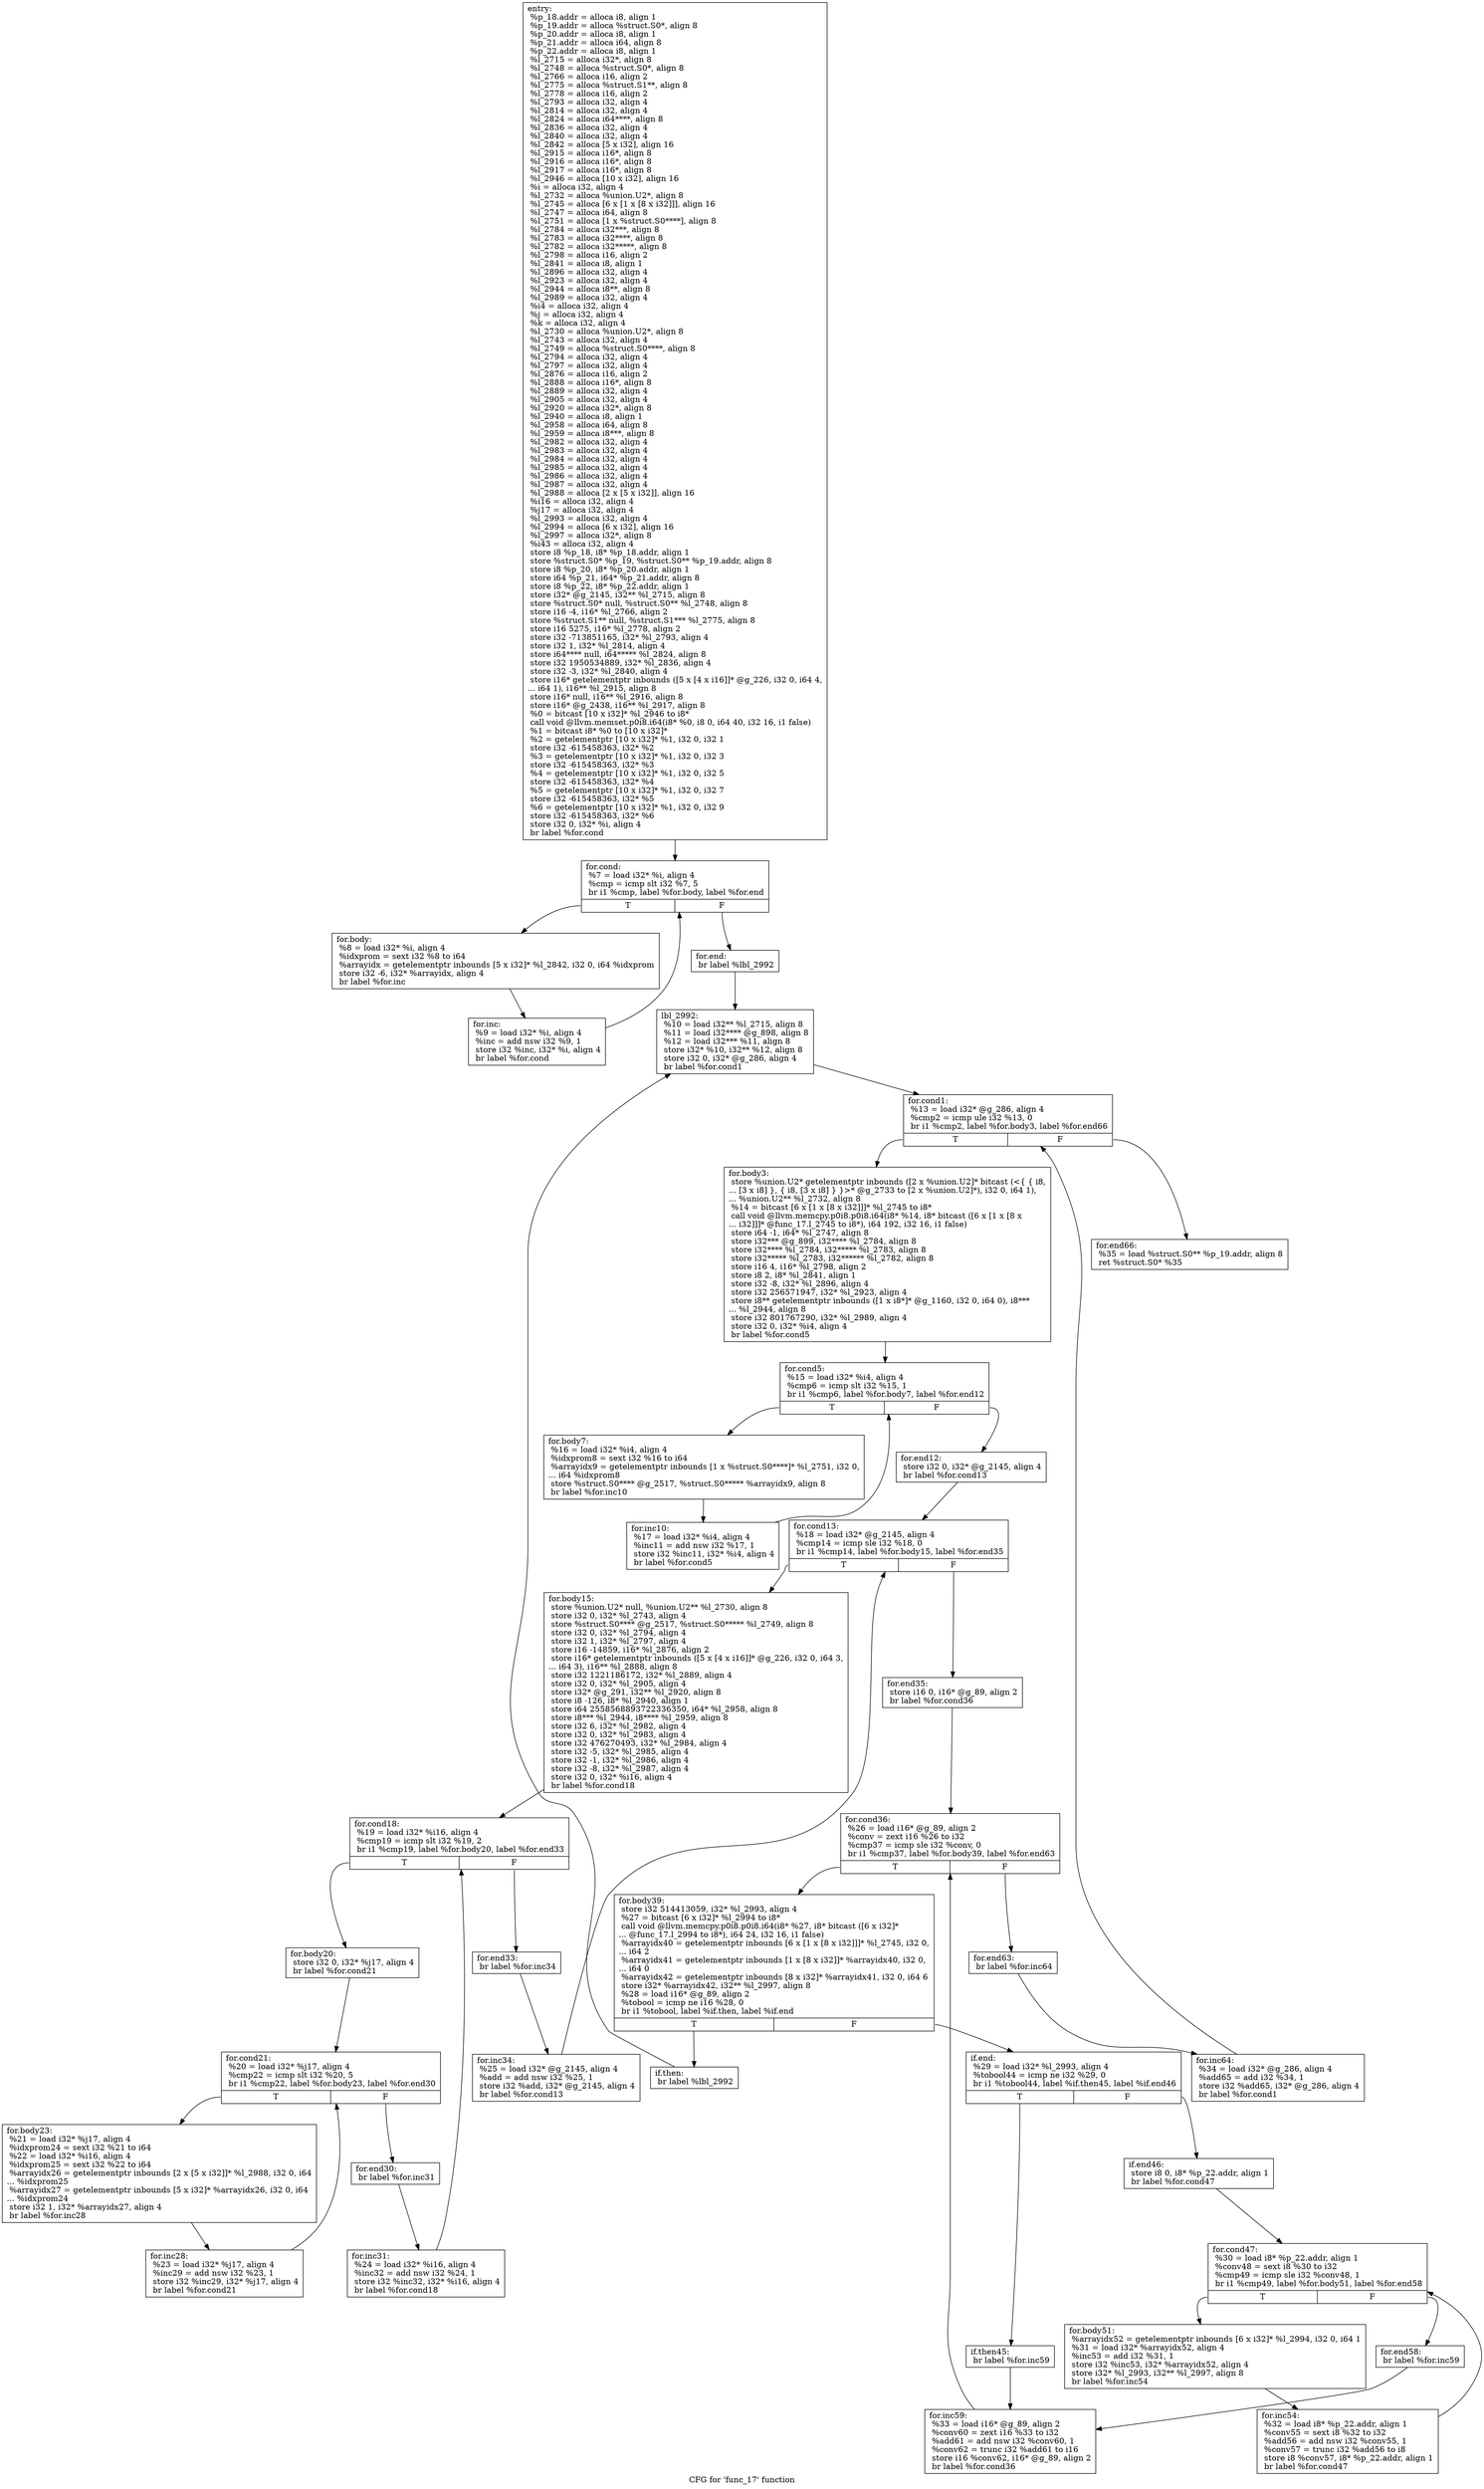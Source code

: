 digraph "CFG for 'func_17' function" {
	label="CFG for 'func_17' function";

	Node0xb7b66b0 [shape=record,label="{entry:\l  %p_18.addr = alloca i8, align 1\l  %p_19.addr = alloca %struct.S0*, align 8\l  %p_20.addr = alloca i8, align 1\l  %p_21.addr = alloca i64, align 8\l  %p_22.addr = alloca i8, align 1\l  %l_2715 = alloca i32*, align 8\l  %l_2748 = alloca %struct.S0*, align 8\l  %l_2766 = alloca i16, align 2\l  %l_2775 = alloca %struct.S1**, align 8\l  %l_2778 = alloca i16, align 2\l  %l_2793 = alloca i32, align 4\l  %l_2814 = alloca i32, align 4\l  %l_2824 = alloca i64****, align 8\l  %l_2836 = alloca i32, align 4\l  %l_2840 = alloca i32, align 4\l  %l_2842 = alloca [5 x i32], align 16\l  %l_2915 = alloca i16*, align 8\l  %l_2916 = alloca i16*, align 8\l  %l_2917 = alloca i16*, align 8\l  %l_2946 = alloca [10 x i32], align 16\l  %i = alloca i32, align 4\l  %l_2732 = alloca %union.U2*, align 8\l  %l_2745 = alloca [6 x [1 x [8 x i32]]], align 16\l  %l_2747 = alloca i64, align 8\l  %l_2751 = alloca [1 x %struct.S0****], align 8\l  %l_2784 = alloca i32***, align 8\l  %l_2783 = alloca i32****, align 8\l  %l_2782 = alloca i32*****, align 8\l  %l_2798 = alloca i16, align 2\l  %l_2841 = alloca i8, align 1\l  %l_2896 = alloca i32, align 4\l  %l_2923 = alloca i32, align 4\l  %l_2944 = alloca i8**, align 8\l  %l_2989 = alloca i32, align 4\l  %i4 = alloca i32, align 4\l  %j = alloca i32, align 4\l  %k = alloca i32, align 4\l  %l_2730 = alloca %union.U2*, align 8\l  %l_2743 = alloca i32, align 4\l  %l_2749 = alloca %struct.S0****, align 8\l  %l_2794 = alloca i32, align 4\l  %l_2797 = alloca i32, align 4\l  %l_2876 = alloca i16, align 2\l  %l_2888 = alloca i16*, align 8\l  %l_2889 = alloca i32, align 4\l  %l_2905 = alloca i32, align 4\l  %l_2920 = alloca i32*, align 8\l  %l_2940 = alloca i8, align 1\l  %l_2958 = alloca i64, align 8\l  %l_2959 = alloca i8***, align 8\l  %l_2982 = alloca i32, align 4\l  %l_2983 = alloca i32, align 4\l  %l_2984 = alloca i32, align 4\l  %l_2985 = alloca i32, align 4\l  %l_2986 = alloca i32, align 4\l  %l_2987 = alloca i32, align 4\l  %l_2988 = alloca [2 x [5 x i32]], align 16\l  %i16 = alloca i32, align 4\l  %j17 = alloca i32, align 4\l  %l_2993 = alloca i32, align 4\l  %l_2994 = alloca [6 x i32], align 16\l  %l_2997 = alloca i32*, align 8\l  %i43 = alloca i32, align 4\l  store i8 %p_18, i8* %p_18.addr, align 1\l  store %struct.S0* %p_19, %struct.S0** %p_19.addr, align 8\l  store i8 %p_20, i8* %p_20.addr, align 1\l  store i64 %p_21, i64* %p_21.addr, align 8\l  store i8 %p_22, i8* %p_22.addr, align 1\l  store i32* @g_2145, i32** %l_2715, align 8\l  store %struct.S0* null, %struct.S0** %l_2748, align 8\l  store i16 -4, i16* %l_2766, align 2\l  store %struct.S1** null, %struct.S1*** %l_2775, align 8\l  store i16 5275, i16* %l_2778, align 2\l  store i32 -713851165, i32* %l_2793, align 4\l  store i32 1, i32* %l_2814, align 4\l  store i64**** null, i64***** %l_2824, align 8\l  store i32 1950534889, i32* %l_2836, align 4\l  store i32 -3, i32* %l_2840, align 4\l  store i16* getelementptr inbounds ([5 x [4 x i16]]* @g_226, i32 0, i64 4,\l... i64 1), i16** %l_2915, align 8\l  store i16* null, i16** %l_2916, align 8\l  store i16* @g_2438, i16** %l_2917, align 8\l  %0 = bitcast [10 x i32]* %l_2946 to i8*\l  call void @llvm.memset.p0i8.i64(i8* %0, i8 0, i64 40, i32 16, i1 false)\l  %1 = bitcast i8* %0 to [10 x i32]*\l  %2 = getelementptr [10 x i32]* %1, i32 0, i32 1\l  store i32 -615458363, i32* %2\l  %3 = getelementptr [10 x i32]* %1, i32 0, i32 3\l  store i32 -615458363, i32* %3\l  %4 = getelementptr [10 x i32]* %1, i32 0, i32 5\l  store i32 -615458363, i32* %4\l  %5 = getelementptr [10 x i32]* %1, i32 0, i32 7\l  store i32 -615458363, i32* %5\l  %6 = getelementptr [10 x i32]* %1, i32 0, i32 9\l  store i32 -615458363, i32* %6\l  store i32 0, i32* %i, align 4\l  br label %for.cond\l}"];
	Node0xb7b66b0 -> Node0xb7b66e0;
	Node0xb7b66e0 [shape=record,label="{for.cond:                                         \l  %7 = load i32* %i, align 4\l  %cmp = icmp slt i32 %7, 5\l  br i1 %cmp, label %for.body, label %for.end\l|{<s0>T|<s1>F}}"];
	Node0xb7b66e0:s0 -> Node0xb7b6710;
	Node0xb7b66e0:s1 -> Node0xb7b6770;
	Node0xb7b6710 [shape=record,label="{for.body:                                         \l  %8 = load i32* %i, align 4\l  %idxprom = sext i32 %8 to i64\l  %arrayidx = getelementptr inbounds [5 x i32]* %l_2842, i32 0, i64 %idxprom\l  store i32 -6, i32* %arrayidx, align 4\l  br label %for.inc\l}"];
	Node0xb7b6710 -> Node0xb7b6740;
	Node0xb7b6740 [shape=record,label="{for.inc:                                          \l  %9 = load i32* %i, align 4\l  %inc = add nsw i32 %9, 1\l  store i32 %inc, i32* %i, align 4\l  br label %for.cond\l}"];
	Node0xb7b6740 -> Node0xb7b66e0;
	Node0xb7b6770 [shape=record,label="{for.end:                                          \l  br label %lbl_2992\l}"];
	Node0xb7b6770 -> Node0xb7b67a0;
	Node0xb7b67a0 [shape=record,label="{lbl_2992:                                         \l  %10 = load i32** %l_2715, align 8\l  %11 = load i32**** @g_898, align 8\l  %12 = load i32*** %11, align 8\l  store i32* %10, i32** %12, align 8\l  store i32 0, i32* @g_286, align 4\l  br label %for.cond1\l}"];
	Node0xb7b67a0 -> Node0xb7b67d0;
	Node0xb7b67d0 [shape=record,label="{for.cond1:                                        \l  %13 = load i32* @g_286, align 4\l  %cmp2 = icmp ule i32 %13, 0\l  br i1 %cmp2, label %for.body3, label %for.end66\l|{<s0>T|<s1>F}}"];
	Node0xb7b67d0:s0 -> Node0xb7b6800;
	Node0xb7b67d0:s1 -> Node0xb7b6da0;
	Node0xb7b6800 [shape=record,label="{for.body3:                                        \l  store %union.U2* getelementptr inbounds ([2 x %union.U2]* bitcast (\<\{ \{ i8,\l... [3 x i8] \}, \{ i8, [3 x i8] \} \}\>* @g_2733 to [2 x %union.U2]*), i32 0, i64 1),\l... %union.U2** %l_2732, align 8\l  %14 = bitcast [6 x [1 x [8 x i32]]]* %l_2745 to i8*\l  call void @llvm.memcpy.p0i8.p0i8.i64(i8* %14, i8* bitcast ([6 x [1 x [8 x\l... i32]]]* @func_17.l_2745 to i8*), i64 192, i32 16, i1 false)\l  store i64 -1, i64* %l_2747, align 8\l  store i32*** @g_899, i32**** %l_2784, align 8\l  store i32**** %l_2784, i32***** %l_2783, align 8\l  store i32***** %l_2783, i32****** %l_2782, align 8\l  store i16 4, i16* %l_2798, align 2\l  store i8 2, i8* %l_2841, align 1\l  store i32 -8, i32* %l_2896, align 4\l  store i32 256571947, i32* %l_2923, align 4\l  store i8** getelementptr inbounds ([1 x i8*]* @g_1160, i32 0, i64 0), i8***\l... %l_2944, align 8\l  store i32 801767290, i32* %l_2989, align 4\l  store i32 0, i32* %i4, align 4\l  br label %for.cond5\l}"];
	Node0xb7b6800 -> Node0xb7b6830;
	Node0xb7b6830 [shape=record,label="{for.cond5:                                        \l  %15 = load i32* %i4, align 4\l  %cmp6 = icmp slt i32 %15, 1\l  br i1 %cmp6, label %for.body7, label %for.end12\l|{<s0>T|<s1>F}}"];
	Node0xb7b6830:s0 -> Node0xb7b6860;
	Node0xb7b6830:s1 -> Node0xb7b68c0;
	Node0xb7b6860 [shape=record,label="{for.body7:                                        \l  %16 = load i32* %i4, align 4\l  %idxprom8 = sext i32 %16 to i64\l  %arrayidx9 = getelementptr inbounds [1 x %struct.S0****]* %l_2751, i32 0,\l... i64 %idxprom8\l  store %struct.S0**** @g_2517, %struct.S0***** %arrayidx9, align 8\l  br label %for.inc10\l}"];
	Node0xb7b6860 -> Node0xb7b6890;
	Node0xb7b6890 [shape=record,label="{for.inc10:                                        \l  %17 = load i32* %i4, align 4\l  %inc11 = add nsw i32 %17, 1\l  store i32 %inc11, i32* %i4, align 4\l  br label %for.cond5\l}"];
	Node0xb7b6890 -> Node0xb7b6830;
	Node0xb7b68c0 [shape=record,label="{for.end12:                                        \l  store i32 0, i32* @g_2145, align 4\l  br label %for.cond13\l}"];
	Node0xb7b68c0 -> Node0xb7b68f0;
	Node0xb7b68f0 [shape=record,label="{for.cond13:                                       \l  %18 = load i32* @g_2145, align 4\l  %cmp14 = icmp sle i32 %18, 0\l  br i1 %cmp14, label %for.body15, label %for.end35\l|{<s0>T|<s1>F}}"];
	Node0xb7b68f0:s0 -> Node0xb7b6920;
	Node0xb7b68f0:s1 -> Node0xb7b6b00;
	Node0xb7b6920 [shape=record,label="{for.body15:                                       \l  store %union.U2* null, %union.U2** %l_2730, align 8\l  store i32 0, i32* %l_2743, align 4\l  store %struct.S0**** @g_2517, %struct.S0***** %l_2749, align 8\l  store i32 0, i32* %l_2794, align 4\l  store i32 1, i32* %l_2797, align 4\l  store i16 -14859, i16* %l_2876, align 2\l  store i16* getelementptr inbounds ([5 x [4 x i16]]* @g_226, i32 0, i64 3,\l... i64 3), i16** %l_2888, align 8\l  store i32 1221186172, i32* %l_2889, align 4\l  store i32 0, i32* %l_2905, align 4\l  store i32* @g_291, i32** %l_2920, align 8\l  store i8 -126, i8* %l_2940, align 1\l  store i64 2558568893722336350, i64* %l_2958, align 8\l  store i8*** %l_2944, i8**** %l_2959, align 8\l  store i32 6, i32* %l_2982, align 4\l  store i32 0, i32* %l_2983, align 4\l  store i32 476270493, i32* %l_2984, align 4\l  store i32 -5, i32* %l_2985, align 4\l  store i32 -1, i32* %l_2986, align 4\l  store i32 -8, i32* %l_2987, align 4\l  store i32 0, i32* %i16, align 4\l  br label %for.cond18\l}"];
	Node0xb7b6920 -> Node0xb7b6950;
	Node0xb7b6950 [shape=record,label="{for.cond18:                                       \l  %19 = load i32* %i16, align 4\l  %cmp19 = icmp slt i32 %19, 2\l  br i1 %cmp19, label %for.body20, label %for.end33\l|{<s0>T|<s1>F}}"];
	Node0xb7b6950:s0 -> Node0xb7b6980;
	Node0xb7b6950:s1 -> Node0xb7b6aa0;
	Node0xb7b6980 [shape=record,label="{for.body20:                                       \l  store i32 0, i32* %j17, align 4\l  br label %for.cond21\l}"];
	Node0xb7b6980 -> Node0xb7b69b0;
	Node0xb7b69b0 [shape=record,label="{for.cond21:                                       \l  %20 = load i32* %j17, align 4\l  %cmp22 = icmp slt i32 %20, 5\l  br i1 %cmp22, label %for.body23, label %for.end30\l|{<s0>T|<s1>F}}"];
	Node0xb7b69b0:s0 -> Node0xb7b69e0;
	Node0xb7b69b0:s1 -> Node0xb7b6a40;
	Node0xb7b69e0 [shape=record,label="{for.body23:                                       \l  %21 = load i32* %j17, align 4\l  %idxprom24 = sext i32 %21 to i64\l  %22 = load i32* %i16, align 4\l  %idxprom25 = sext i32 %22 to i64\l  %arrayidx26 = getelementptr inbounds [2 x [5 x i32]]* %l_2988, i32 0, i64\l... %idxprom25\l  %arrayidx27 = getelementptr inbounds [5 x i32]* %arrayidx26, i32 0, i64\l... %idxprom24\l  store i32 1, i32* %arrayidx27, align 4\l  br label %for.inc28\l}"];
	Node0xb7b69e0 -> Node0xb7b6a10;
	Node0xb7b6a10 [shape=record,label="{for.inc28:                                        \l  %23 = load i32* %j17, align 4\l  %inc29 = add nsw i32 %23, 1\l  store i32 %inc29, i32* %j17, align 4\l  br label %for.cond21\l}"];
	Node0xb7b6a10 -> Node0xb7b69b0;
	Node0xb7b6a40 [shape=record,label="{for.end30:                                        \l  br label %for.inc31\l}"];
	Node0xb7b6a40 -> Node0xb7b6a70;
	Node0xb7b6a70 [shape=record,label="{for.inc31:                                        \l  %24 = load i32* %i16, align 4\l  %inc32 = add nsw i32 %24, 1\l  store i32 %inc32, i32* %i16, align 4\l  br label %for.cond18\l}"];
	Node0xb7b6a70 -> Node0xb7b6950;
	Node0xb7b6aa0 [shape=record,label="{for.end33:                                        \l  br label %for.inc34\l}"];
	Node0xb7b6aa0 -> Node0xb7b6ad0;
	Node0xb7b6ad0 [shape=record,label="{for.inc34:                                        \l  %25 = load i32* @g_2145, align 4\l  %add = add nsw i32 %25, 1\l  store i32 %add, i32* @g_2145, align 4\l  br label %for.cond13\l}"];
	Node0xb7b6ad0 -> Node0xb7b68f0;
	Node0xb7b6b00 [shape=record,label="{for.end35:                                        \l  store i16 0, i16* @g_89, align 2\l  br label %for.cond36\l}"];
	Node0xb7b6b00 -> Node0xb7b6b30;
	Node0xb7b6b30 [shape=record,label="{for.cond36:                                       \l  %26 = load i16* @g_89, align 2\l  %conv = zext i16 %26 to i32\l  %cmp37 = icmp sle i32 %conv, 0\l  br i1 %cmp37, label %for.body39, label %for.end63\l|{<s0>T|<s1>F}}"];
	Node0xb7b6b30:s0 -> Node0xb7b6b60;
	Node0xb7b6b30:s1 -> Node0xb7b6d40;
	Node0xb7b6b60 [shape=record,label="{for.body39:                                       \l  store i32 514413059, i32* %l_2993, align 4\l  %27 = bitcast [6 x i32]* %l_2994 to i8*\l  call void @llvm.memcpy.p0i8.p0i8.i64(i8* %27, i8* bitcast ([6 x i32]*\l... @func_17.l_2994 to i8*), i64 24, i32 16, i1 false)\l  %arrayidx40 = getelementptr inbounds [6 x [1 x [8 x i32]]]* %l_2745, i32 0,\l... i64 2\l  %arrayidx41 = getelementptr inbounds [1 x [8 x i32]]* %arrayidx40, i32 0,\l... i64 0\l  %arrayidx42 = getelementptr inbounds [8 x i32]* %arrayidx41, i32 0, i64 6\l  store i32* %arrayidx42, i32** %l_2997, align 8\l  %28 = load i16* @g_89, align 2\l  %tobool = icmp ne i16 %28, 0\l  br i1 %tobool, label %if.then, label %if.end\l|{<s0>T|<s1>F}}"];
	Node0xb7b6b60:s0 -> Node0xb7b6b90;
	Node0xb7b6b60:s1 -> Node0xb7b6bc0;
	Node0xb7b6b90 [shape=record,label="{if.then:                                          \l  br label %lbl_2992\l}"];
	Node0xb7b6b90 -> Node0xb7b67a0;
	Node0xb7b6bc0 [shape=record,label="{if.end:                                           \l  %29 = load i32* %l_2993, align 4\l  %tobool44 = icmp ne i32 %29, 0\l  br i1 %tobool44, label %if.then45, label %if.end46\l|{<s0>T|<s1>F}}"];
	Node0xb7b6bc0:s0 -> Node0xb7b6bf0;
	Node0xb7b6bc0:s1 -> Node0xb7b6c20;
	Node0xb7b6bf0 [shape=record,label="{if.then45:                                        \l  br label %for.inc59\l}"];
	Node0xb7b6bf0 -> Node0xb7b6d10;
	Node0xb7b6c20 [shape=record,label="{if.end46:                                         \l  store i8 0, i8* %p_22.addr, align 1\l  br label %for.cond47\l}"];
	Node0xb7b6c20 -> Node0xb7b6c50;
	Node0xb7b6c50 [shape=record,label="{for.cond47:                                       \l  %30 = load i8* %p_22.addr, align 1\l  %conv48 = sext i8 %30 to i32\l  %cmp49 = icmp sle i32 %conv48, 1\l  br i1 %cmp49, label %for.body51, label %for.end58\l|{<s0>T|<s1>F}}"];
	Node0xb7b6c50:s0 -> Node0xb7b6c80;
	Node0xb7b6c50:s1 -> Node0xb7b6ce0;
	Node0xb7b6c80 [shape=record,label="{for.body51:                                       \l  %arrayidx52 = getelementptr inbounds [6 x i32]* %l_2994, i32 0, i64 1\l  %31 = load i32* %arrayidx52, align 4\l  %inc53 = add i32 %31, 1\l  store i32 %inc53, i32* %arrayidx52, align 4\l  store i32* %l_2993, i32** %l_2997, align 8\l  br label %for.inc54\l}"];
	Node0xb7b6c80 -> Node0xb7b6cb0;
	Node0xb7b6cb0 [shape=record,label="{for.inc54:                                        \l  %32 = load i8* %p_22.addr, align 1\l  %conv55 = sext i8 %32 to i32\l  %add56 = add nsw i32 %conv55, 1\l  %conv57 = trunc i32 %add56 to i8\l  store i8 %conv57, i8* %p_22.addr, align 1\l  br label %for.cond47\l}"];
	Node0xb7b6cb0 -> Node0xb7b6c50;
	Node0xb7b6ce0 [shape=record,label="{for.end58:                                        \l  br label %for.inc59\l}"];
	Node0xb7b6ce0 -> Node0xb7b6d10;
	Node0xb7b6d10 [shape=record,label="{for.inc59:                                        \l  %33 = load i16* @g_89, align 2\l  %conv60 = zext i16 %33 to i32\l  %add61 = add nsw i32 %conv60, 1\l  %conv62 = trunc i32 %add61 to i16\l  store i16 %conv62, i16* @g_89, align 2\l  br label %for.cond36\l}"];
	Node0xb7b6d10 -> Node0xb7b6b30;
	Node0xb7b6d40 [shape=record,label="{for.end63:                                        \l  br label %for.inc64\l}"];
	Node0xb7b6d40 -> Node0xb7b6d70;
	Node0xb7b6d70 [shape=record,label="{for.inc64:                                        \l  %34 = load i32* @g_286, align 4\l  %add65 = add i32 %34, 1\l  store i32 %add65, i32* @g_286, align 4\l  br label %for.cond1\l}"];
	Node0xb7b6d70 -> Node0xb7b67d0;
	Node0xb7b6da0 [shape=record,label="{for.end66:                                        \l  %35 = load %struct.S0** %p_19.addr, align 8\l  ret %struct.S0* %35\l}"];
}
